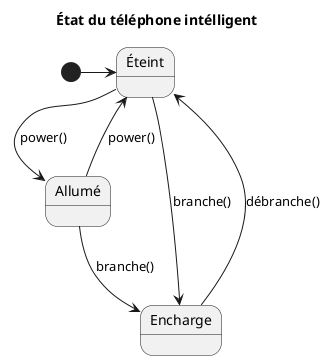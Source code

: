 @startuml
skinparam Style strictuml

title État du téléphone intélligent
[*] -> Éteint
Éteint --> Allumé: power()
Allumé --> Éteint: power()
Allumé --> Encharge: branche()
Éteint --> Encharge: branche()
Encharge --> Éteint: débranche()

@enduml